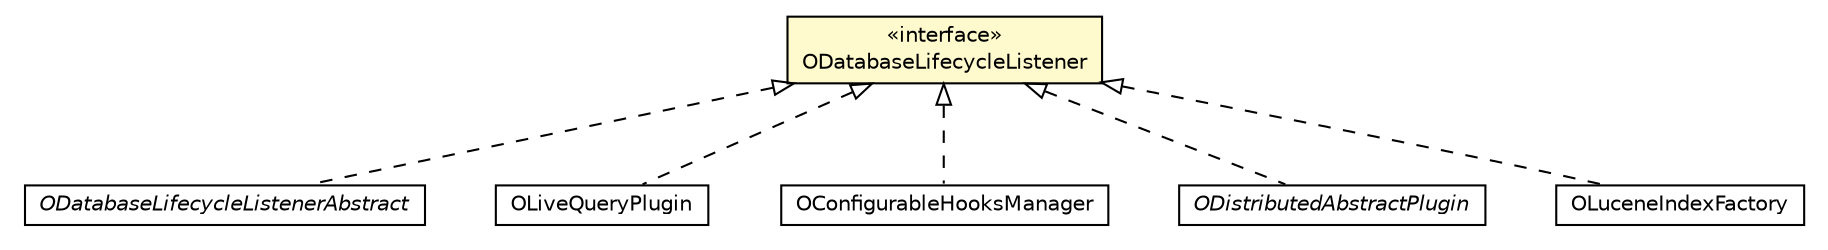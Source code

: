 #!/usr/local/bin/dot
#
# Class diagram 
# Generated by UMLGraph version R5_6-24-gf6e263 (http://www.umlgraph.org/)
#

digraph G {
	edge [fontname="Helvetica",fontsize=10,labelfontname="Helvetica",labelfontsize=10];
	node [fontname="Helvetica",fontsize=10,shape=plaintext];
	nodesep=0.25;
	ranksep=0.5;
	// com.orientechnologies.orient.core.db.ODatabaseLifecycleListenerAbstract
	c1363820 [label=<<table title="com.orientechnologies.orient.core.db.ODatabaseLifecycleListenerAbstract" border="0" cellborder="1" cellspacing="0" cellpadding="2" port="p" href="./ODatabaseLifecycleListenerAbstract.html">
		<tr><td><table border="0" cellspacing="0" cellpadding="1">
<tr><td align="center" balign="center"><font face="Helvetica-Oblique"> ODatabaseLifecycleListenerAbstract </font></td></tr>
		</table></td></tr>
		</table>>, URL="./ODatabaseLifecycleListenerAbstract.html", fontname="Helvetica", fontcolor="black", fontsize=10.0];
	// com.orientechnologies.orient.core.db.ODatabaseLifecycleListener
	c1363826 [label=<<table title="com.orientechnologies.orient.core.db.ODatabaseLifecycleListener" border="0" cellborder="1" cellspacing="0" cellpadding="2" port="p" bgcolor="lemonChiffon" href="./ODatabaseLifecycleListener.html">
		<tr><td><table border="0" cellspacing="0" cellpadding="1">
<tr><td align="center" balign="center"> &#171;interface&#187; </td></tr>
<tr><td align="center" balign="center"> ODatabaseLifecycleListener </td></tr>
		</table></td></tr>
		</table>>, URL="./ODatabaseLifecycleListener.html", fontname="Helvetica", fontcolor="black", fontsize=10.0];
	// com.orientechnologies.orient.server.plugin.livequery.OLiveQueryPlugin
	c1365192 [label=<<table title="com.orientechnologies.orient.server.plugin.livequery.OLiveQueryPlugin" border="0" cellborder="1" cellspacing="0" cellpadding="2" port="p" href="../../server/plugin/livequery/OLiveQueryPlugin.html">
		<tr><td><table border="0" cellspacing="0" cellpadding="1">
<tr><td align="center" balign="center"> OLiveQueryPlugin </td></tr>
		</table></td></tr>
		</table>>, URL="../../server/plugin/livequery/OLiveQueryPlugin.html", fontname="Helvetica", fontcolor="black", fontsize=10.0];
	// com.orientechnologies.orient.server.handler.OConfigurableHooksManager
	c1365200 [label=<<table title="com.orientechnologies.orient.server.handler.OConfigurableHooksManager" border="0" cellborder="1" cellspacing="0" cellpadding="2" port="p" href="../../server/handler/OConfigurableHooksManager.html">
		<tr><td><table border="0" cellspacing="0" cellpadding="1">
<tr><td align="center" balign="center"> OConfigurableHooksManager </td></tr>
		</table></td></tr>
		</table>>, URL="../../server/handler/OConfigurableHooksManager.html", fontname="Helvetica", fontcolor="black", fontsize=10.0];
	// com.orientechnologies.orient.server.distributed.impl.ODistributedAbstractPlugin
	c1365465 [label=<<table title="com.orientechnologies.orient.server.distributed.impl.ODistributedAbstractPlugin" border="0" cellborder="1" cellspacing="0" cellpadding="2" port="p" href="../../server/distributed/impl/ODistributedAbstractPlugin.html">
		<tr><td><table border="0" cellspacing="0" cellpadding="1">
<tr><td align="center" balign="center"><font face="Helvetica-Oblique"> ODistributedAbstractPlugin </font></td></tr>
		</table></td></tr>
		</table>>, URL="../../server/distributed/impl/ODistributedAbstractPlugin.html", fontname="Helvetica", fontcolor="black", fontsize=10.0];
	// com.orientechnologies.lucene.OLuceneIndexFactory
	c1365534 [label=<<table title="com.orientechnologies.lucene.OLuceneIndexFactory" border="0" cellborder="1" cellspacing="0" cellpadding="2" port="p" href="../../../lucene/OLuceneIndexFactory.html">
		<tr><td><table border="0" cellspacing="0" cellpadding="1">
<tr><td align="center" balign="center"> OLuceneIndexFactory </td></tr>
		</table></td></tr>
		</table>>, URL="../../../lucene/OLuceneIndexFactory.html", fontname="Helvetica", fontcolor="black", fontsize=10.0];
	//com.orientechnologies.orient.core.db.ODatabaseLifecycleListenerAbstract implements com.orientechnologies.orient.core.db.ODatabaseLifecycleListener
	c1363826:p -> c1363820:p [dir=back,arrowtail=empty,style=dashed];
	//com.orientechnologies.orient.server.plugin.livequery.OLiveQueryPlugin implements com.orientechnologies.orient.core.db.ODatabaseLifecycleListener
	c1363826:p -> c1365192:p [dir=back,arrowtail=empty,style=dashed];
	//com.orientechnologies.orient.server.handler.OConfigurableHooksManager implements com.orientechnologies.orient.core.db.ODatabaseLifecycleListener
	c1363826:p -> c1365200:p [dir=back,arrowtail=empty,style=dashed];
	//com.orientechnologies.orient.server.distributed.impl.ODistributedAbstractPlugin implements com.orientechnologies.orient.core.db.ODatabaseLifecycleListener
	c1363826:p -> c1365465:p [dir=back,arrowtail=empty,style=dashed];
	//com.orientechnologies.lucene.OLuceneIndexFactory implements com.orientechnologies.orient.core.db.ODatabaseLifecycleListener
	c1363826:p -> c1365534:p [dir=back,arrowtail=empty,style=dashed];
}

